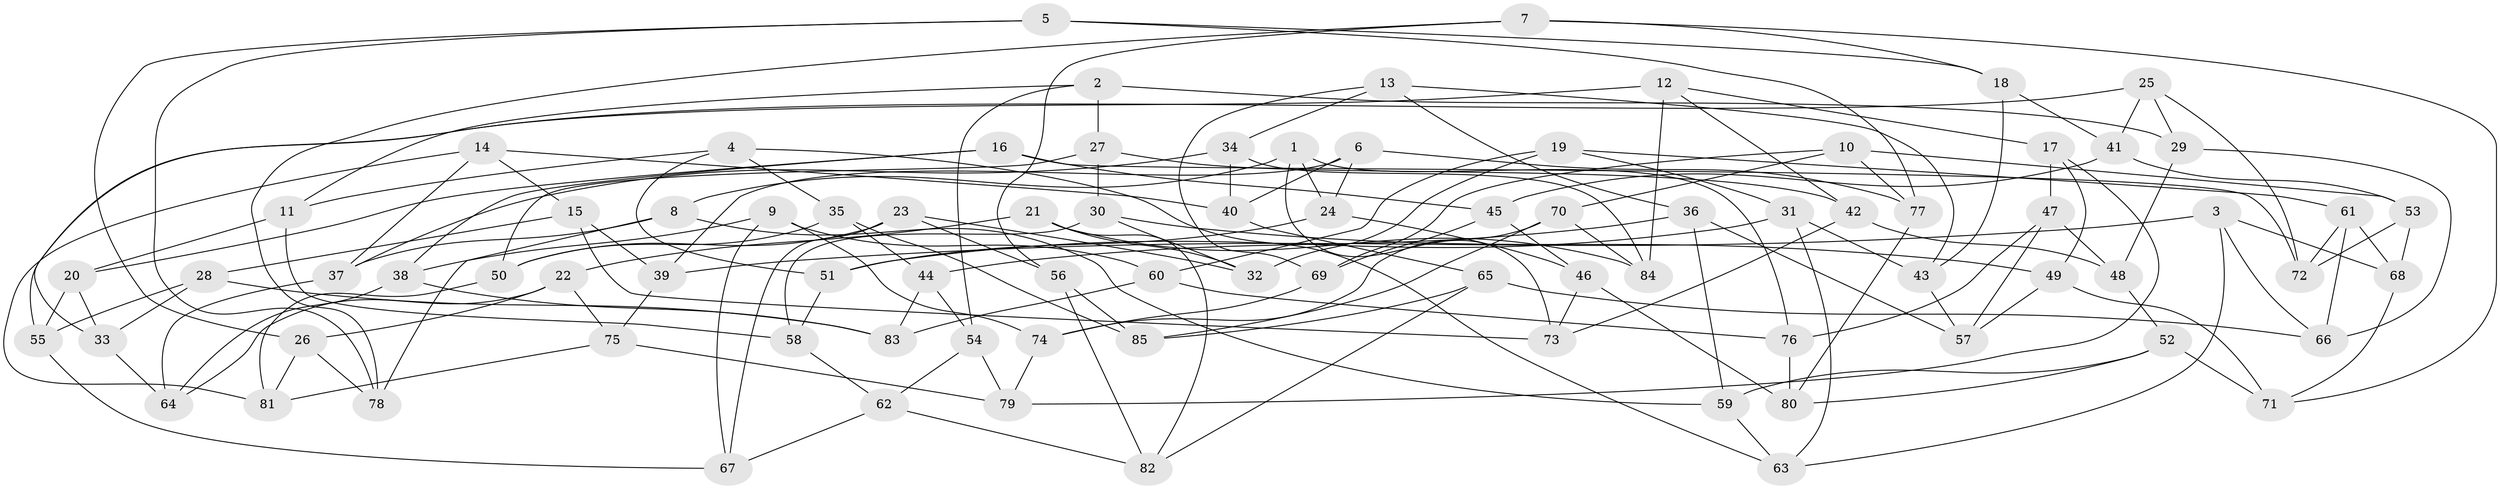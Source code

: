 // Generated by graph-tools (version 1.1) at 2025/16/03/09/25 04:16:13]
// undirected, 85 vertices, 170 edges
graph export_dot {
graph [start="1"]
  node [color=gray90,style=filled];
  1;
  2;
  3;
  4;
  5;
  6;
  7;
  8;
  9;
  10;
  11;
  12;
  13;
  14;
  15;
  16;
  17;
  18;
  19;
  20;
  21;
  22;
  23;
  24;
  25;
  26;
  27;
  28;
  29;
  30;
  31;
  32;
  33;
  34;
  35;
  36;
  37;
  38;
  39;
  40;
  41;
  42;
  43;
  44;
  45;
  46;
  47;
  48;
  49;
  50;
  51;
  52;
  53;
  54;
  55;
  56;
  57;
  58;
  59;
  60;
  61;
  62;
  63;
  64;
  65;
  66;
  67;
  68;
  69;
  70;
  71;
  72;
  73;
  74;
  75;
  76;
  77;
  78;
  79;
  80;
  81;
  82;
  83;
  84;
  85;
  1 -- 8;
  1 -- 24;
  1 -- 76;
  1 -- 73;
  2 -- 29;
  2 -- 54;
  2 -- 27;
  2 -- 11;
  3 -- 39;
  3 -- 68;
  3 -- 66;
  3 -- 63;
  4 -- 51;
  4 -- 11;
  4 -- 35;
  4 -- 63;
  5 -- 18;
  5 -- 26;
  5 -- 77;
  5 -- 78;
  6 -- 77;
  6 -- 39;
  6 -- 40;
  6 -- 24;
  7 -- 56;
  7 -- 18;
  7 -- 78;
  7 -- 71;
  8 -- 37;
  8 -- 59;
  8 -- 78;
  9 -- 67;
  9 -- 38;
  9 -- 60;
  9 -- 74;
  10 -- 53;
  10 -- 70;
  10 -- 69;
  10 -- 77;
  11 -- 20;
  11 -- 58;
  12 -- 33;
  12 -- 42;
  12 -- 17;
  12 -- 84;
  13 -- 34;
  13 -- 69;
  13 -- 36;
  13 -- 43;
  14 -- 81;
  14 -- 37;
  14 -- 40;
  14 -- 15;
  15 -- 28;
  15 -- 73;
  15 -- 39;
  16 -- 20;
  16 -- 45;
  16 -- 72;
  16 -- 38;
  17 -- 47;
  17 -- 49;
  17 -- 79;
  18 -- 43;
  18 -- 41;
  19 -- 61;
  19 -- 32;
  19 -- 60;
  19 -- 31;
  20 -- 55;
  20 -- 33;
  21 -- 22;
  21 -- 82;
  21 -- 84;
  21 -- 32;
  22 -- 75;
  22 -- 26;
  22 -- 64;
  23 -- 67;
  23 -- 32;
  23 -- 50;
  23 -- 56;
  24 -- 46;
  24 -- 51;
  25 -- 72;
  25 -- 55;
  25 -- 41;
  25 -- 29;
  26 -- 81;
  26 -- 78;
  27 -- 30;
  27 -- 50;
  27 -- 42;
  28 -- 83;
  28 -- 55;
  28 -- 33;
  29 -- 66;
  29 -- 48;
  30 -- 49;
  30 -- 32;
  30 -- 58;
  31 -- 63;
  31 -- 51;
  31 -- 43;
  33 -- 64;
  34 -- 37;
  34 -- 84;
  34 -- 40;
  35 -- 50;
  35 -- 44;
  35 -- 85;
  36 -- 59;
  36 -- 44;
  36 -- 57;
  37 -- 64;
  38 -- 64;
  38 -- 83;
  39 -- 75;
  40 -- 65;
  41 -- 53;
  41 -- 45;
  42 -- 73;
  42 -- 48;
  43 -- 57;
  44 -- 54;
  44 -- 83;
  45 -- 46;
  45 -- 69;
  46 -- 73;
  46 -- 80;
  47 -- 48;
  47 -- 57;
  47 -- 76;
  48 -- 52;
  49 -- 71;
  49 -- 57;
  50 -- 81;
  51 -- 58;
  52 -- 71;
  52 -- 80;
  52 -- 59;
  53 -- 68;
  53 -- 72;
  54 -- 62;
  54 -- 79;
  55 -- 67;
  56 -- 82;
  56 -- 85;
  58 -- 62;
  59 -- 63;
  60 -- 83;
  60 -- 76;
  61 -- 72;
  61 -- 66;
  61 -- 68;
  62 -- 82;
  62 -- 67;
  65 -- 66;
  65 -- 85;
  65 -- 82;
  68 -- 71;
  69 -- 74;
  70 -- 85;
  70 -- 84;
  70 -- 74;
  74 -- 79;
  75 -- 79;
  75 -- 81;
  76 -- 80;
  77 -- 80;
}
